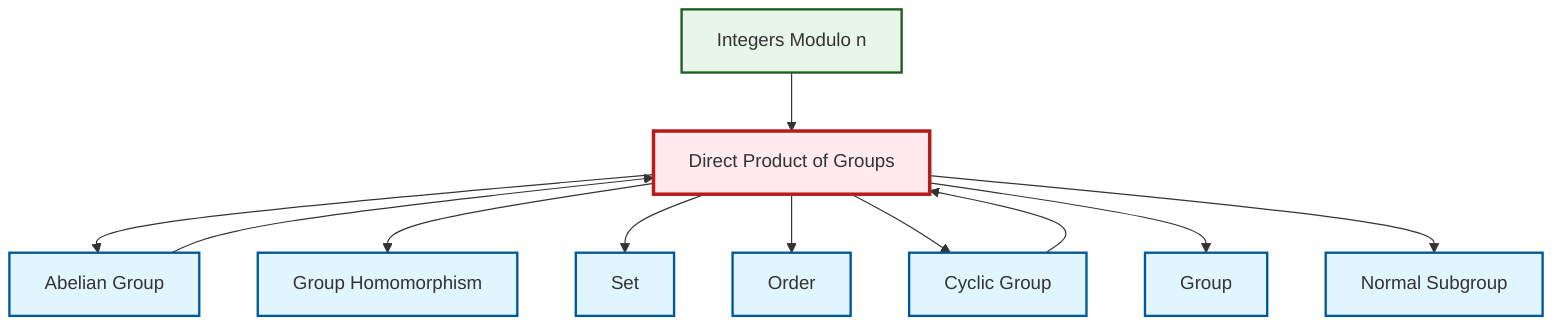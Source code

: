 graph TD
    classDef definition fill:#e1f5fe,stroke:#01579b,stroke-width:2px
    classDef theorem fill:#f3e5f5,stroke:#4a148c,stroke-width:2px
    classDef axiom fill:#fff3e0,stroke:#e65100,stroke-width:2px
    classDef example fill:#e8f5e9,stroke:#1b5e20,stroke-width:2px
    classDef current fill:#ffebee,stroke:#b71c1c,stroke-width:3px
    ex-quotient-integers-mod-n["Integers Modulo n"]:::example
    def-cyclic-group["Cyclic Group"]:::definition
    def-normal-subgroup["Normal Subgroup"]:::definition
    def-direct-product["Direct Product of Groups"]:::definition
    def-order["Order"]:::definition
    def-set["Set"]:::definition
    def-homomorphism["Group Homomorphism"]:::definition
    def-group["Group"]:::definition
    def-abelian-group["Abelian Group"]:::definition
    def-direct-product --> def-abelian-group
    def-direct-product --> def-homomorphism
    def-direct-product --> def-set
    def-direct-product --> def-order
    ex-quotient-integers-mod-n --> def-direct-product
    def-cyclic-group --> def-direct-product
    def-direct-product --> def-cyclic-group
    def-direct-product --> def-group
    def-abelian-group --> def-direct-product
    def-direct-product --> def-normal-subgroup
    class def-direct-product current